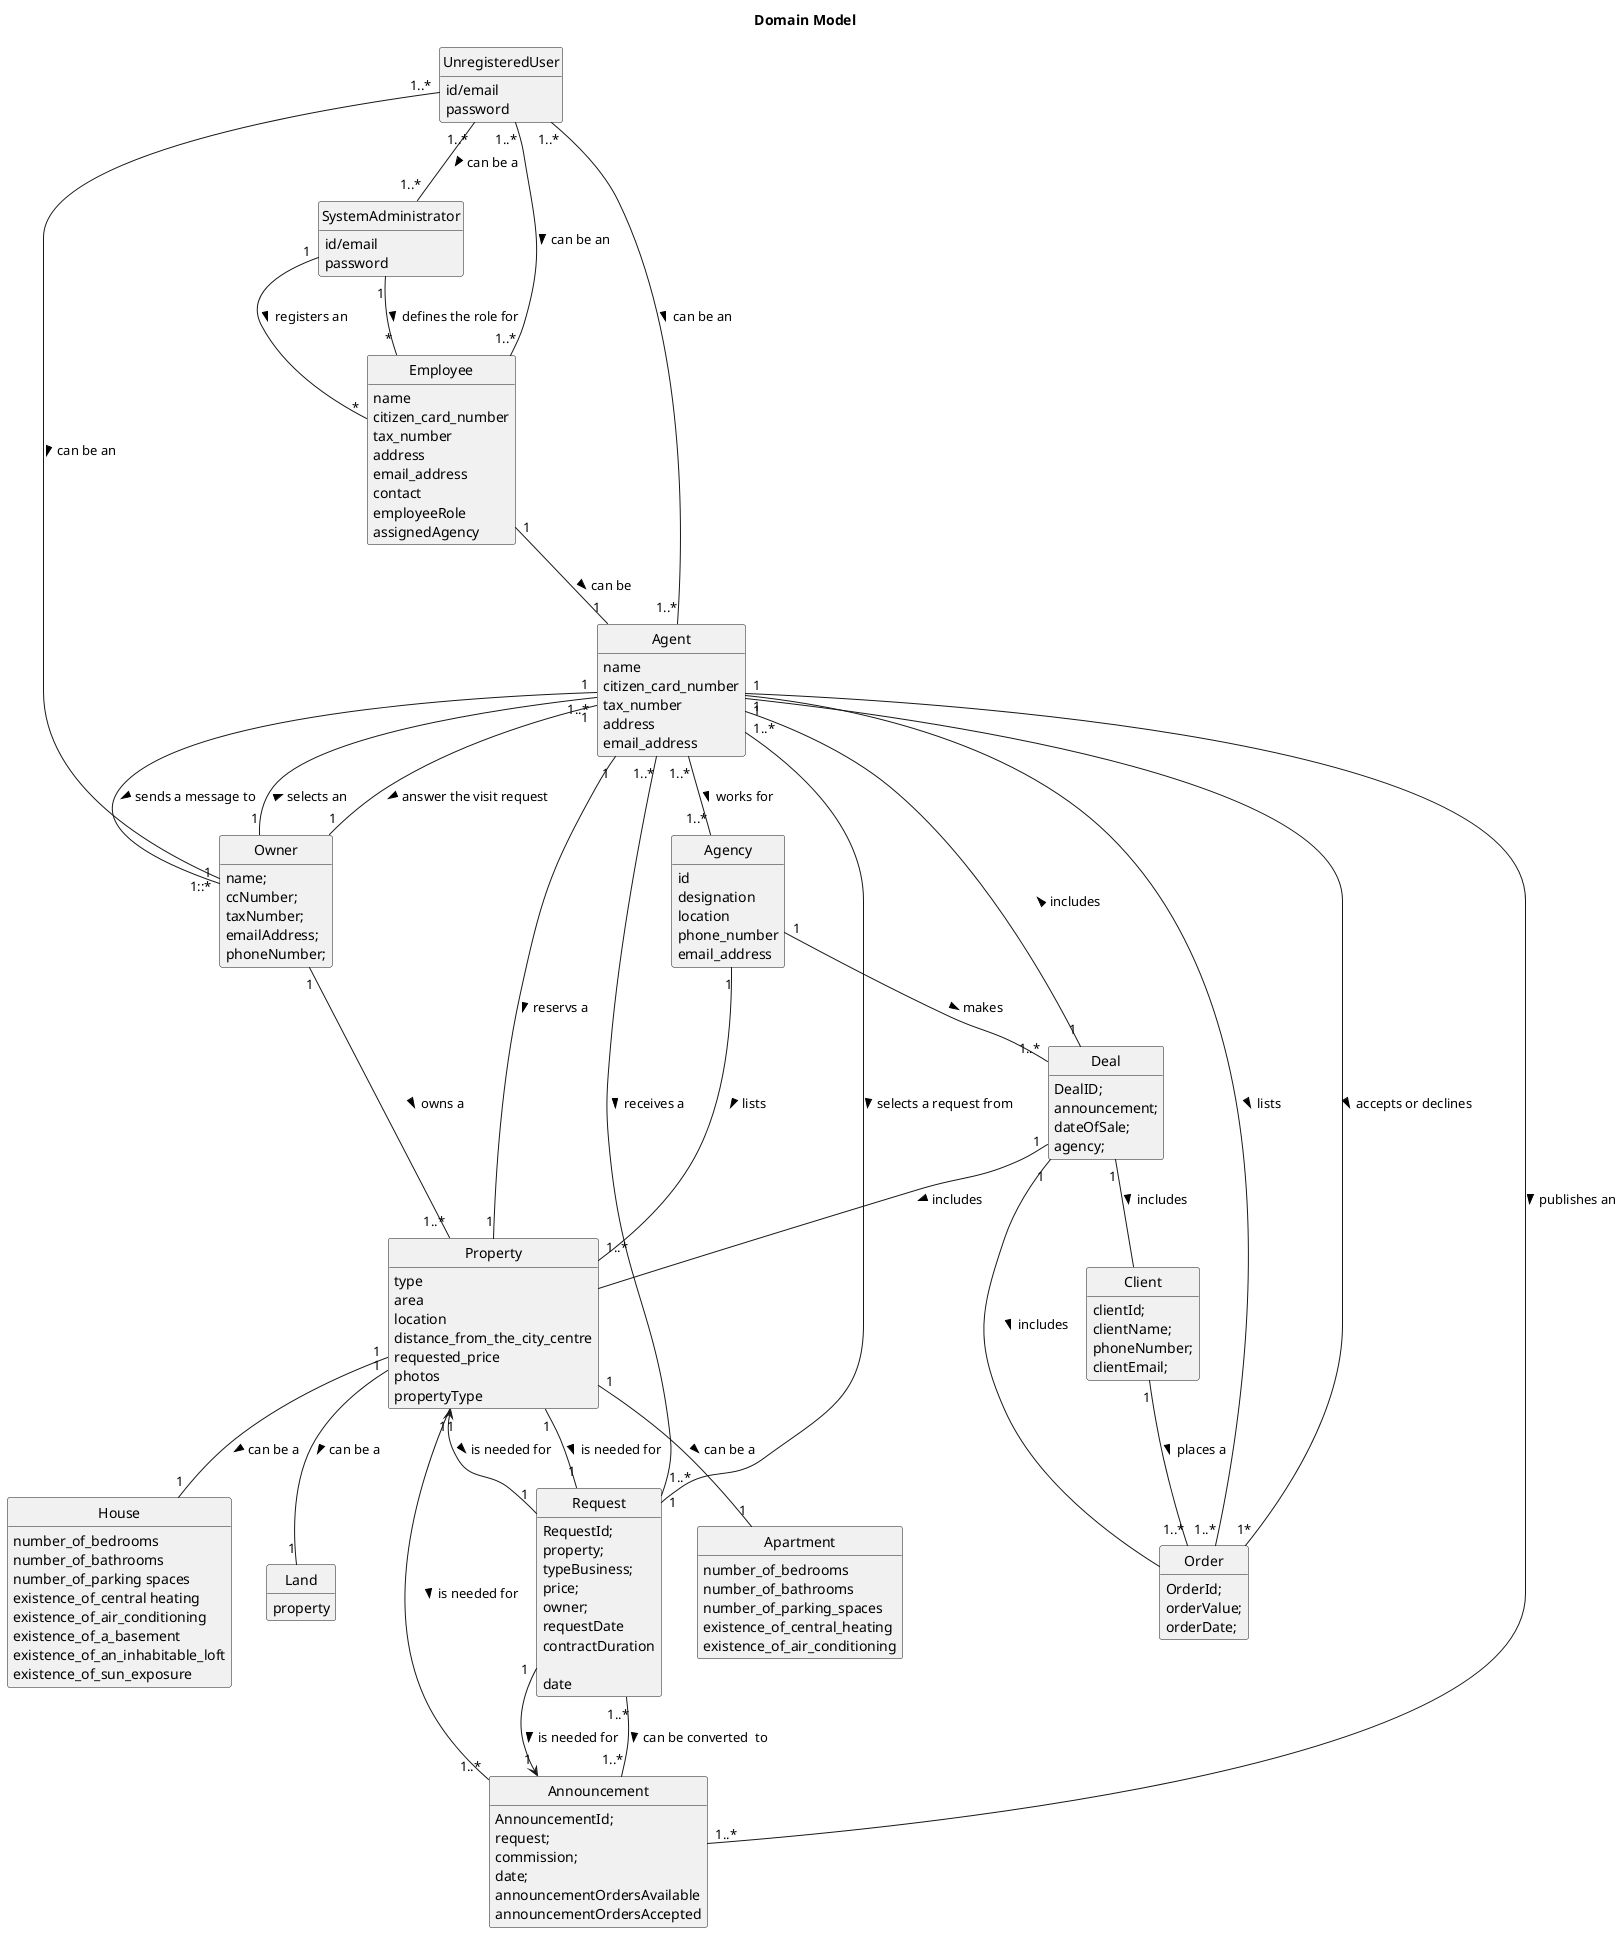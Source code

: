 @startuml
skinparam monochrome true
skinparam packageStyle rectangle
skinparam shadowing false
'skinparam linetype ortho
'left to right direction
skinparam classAttributeIconSize 0
hide circle
hide methods

title Domain Model


class Employee{
name
citizen_card_number
tax_number
address
email_address
contact
employeeRole
assignedAgency
}
class Agent{
name
citizen_card_number
tax_number
address
email_address
}

class SystemAdministrator{
id/email
password
}

class Land{
property
}


class Agency{
id
designation
location
phone_number
email_address
}

class UnregisteredUser{
id/email
password
}


class Property {
    type
    area
    location
    distance_from_the_city_centre
    requested_price
    photos
    propertyType
    }

class Announcement {
       AnnouncementId;
           request;
          commission;
        date;
          announcementOrdersAvailable
         announcementOrdersAccepted


      }

class Apartment{
    number_of_bedrooms
    number_of_bathrooms
    number_of_parking_spaces
    existence_of_central_heating
    existence_of_air_conditioning
}

class House{
    number_of_bedrooms
    number_of_bathrooms
    number_of_parking spaces
    existence_of_central heating
    existence_of_air_conditioning
    existence_of_a_basement
    existence_of_an_inhabitable_loft
    existence_of_sun_exposure
}


class Request{
RequestId;
 property;
 typeBusiness;
 price;
owner;
requestDate
contractDuration

date
}




class Owner{
   name;
     ccNumber;
   taxNumber;
     emailAddress;
 phoneNumber;
}





class Order{
OrderId;
 orderValue;
 orderDate;
}
class Client{
clientId;
 clientName;
 phoneNumber;
 clientEmail;
}

class Deal{
DealID;
    announcement;
    dateOfSale;
    agency;
}



Agency "1" -- "1..*" Deal : makes >
Deal "1" -- "Property" : includes >
Deal "1" -- "Client" : includes >
Deal "1" -- "Agent" : includes >
Deal "1" -- "Order" : includes >



Agent "1..*" -- "1..*" Request : receives a  >
Agent "1..*" -- "1" Request: selects a request from >
Property "1"-- "1..*"Announcement: is needed for  >
Property "1"-- "1"Request: is needed for  >
Request "1..*"-- "1..*"Announcement: can be converted  to  >
Agent "1" -- "1..*" Announcement : publishes an >

Agent "1..*" -- "1..*" Agency : works for >
SystemAdministrator "1" -- "*" Employee : registers an >
SystemAdministrator "1" -- "*" Employee : defines the role for >
Owner "1" -- "1..*" Property : owns a >
Property "1" -- "1" House :  can be a >
Property "1" -- "1" Apartment :  can be a >
Property "1" -- "1" Land :  can be a >
UnregisteredUser "1..*" -- "1..*" Agent :  can be an >
UnregisteredUser "1..*" -- "1::*" Owner :  can be an >
UnregisteredUser "1..*" -- "1..*" Employee :  can be an >
UnregisteredUser "1..*" -- "1..*" SystemAdministrator :  can be a >

Owner "1" -- "1..*" Agent : selects an  >


Employee "1" -- "1" Agent : can be >

Agency "1" -- "1..*" Property : lists >

Agent "1" -- "1" Owner :  answer the visit request >
Agent "1" -- "1" Owner :  sends a message to  >
Agent "1" -- "1" Property : reservs a >

Request "1" --> "1" Property: is needed for  <
Request"1" --> "1" Announcement: is needed for  >
Client "1" -- "1..*" Order : places a >
Agent "1" -- "1..*" Order : lists >
Agent "1" -- "1*" Order : accepts or declines >


@enduml